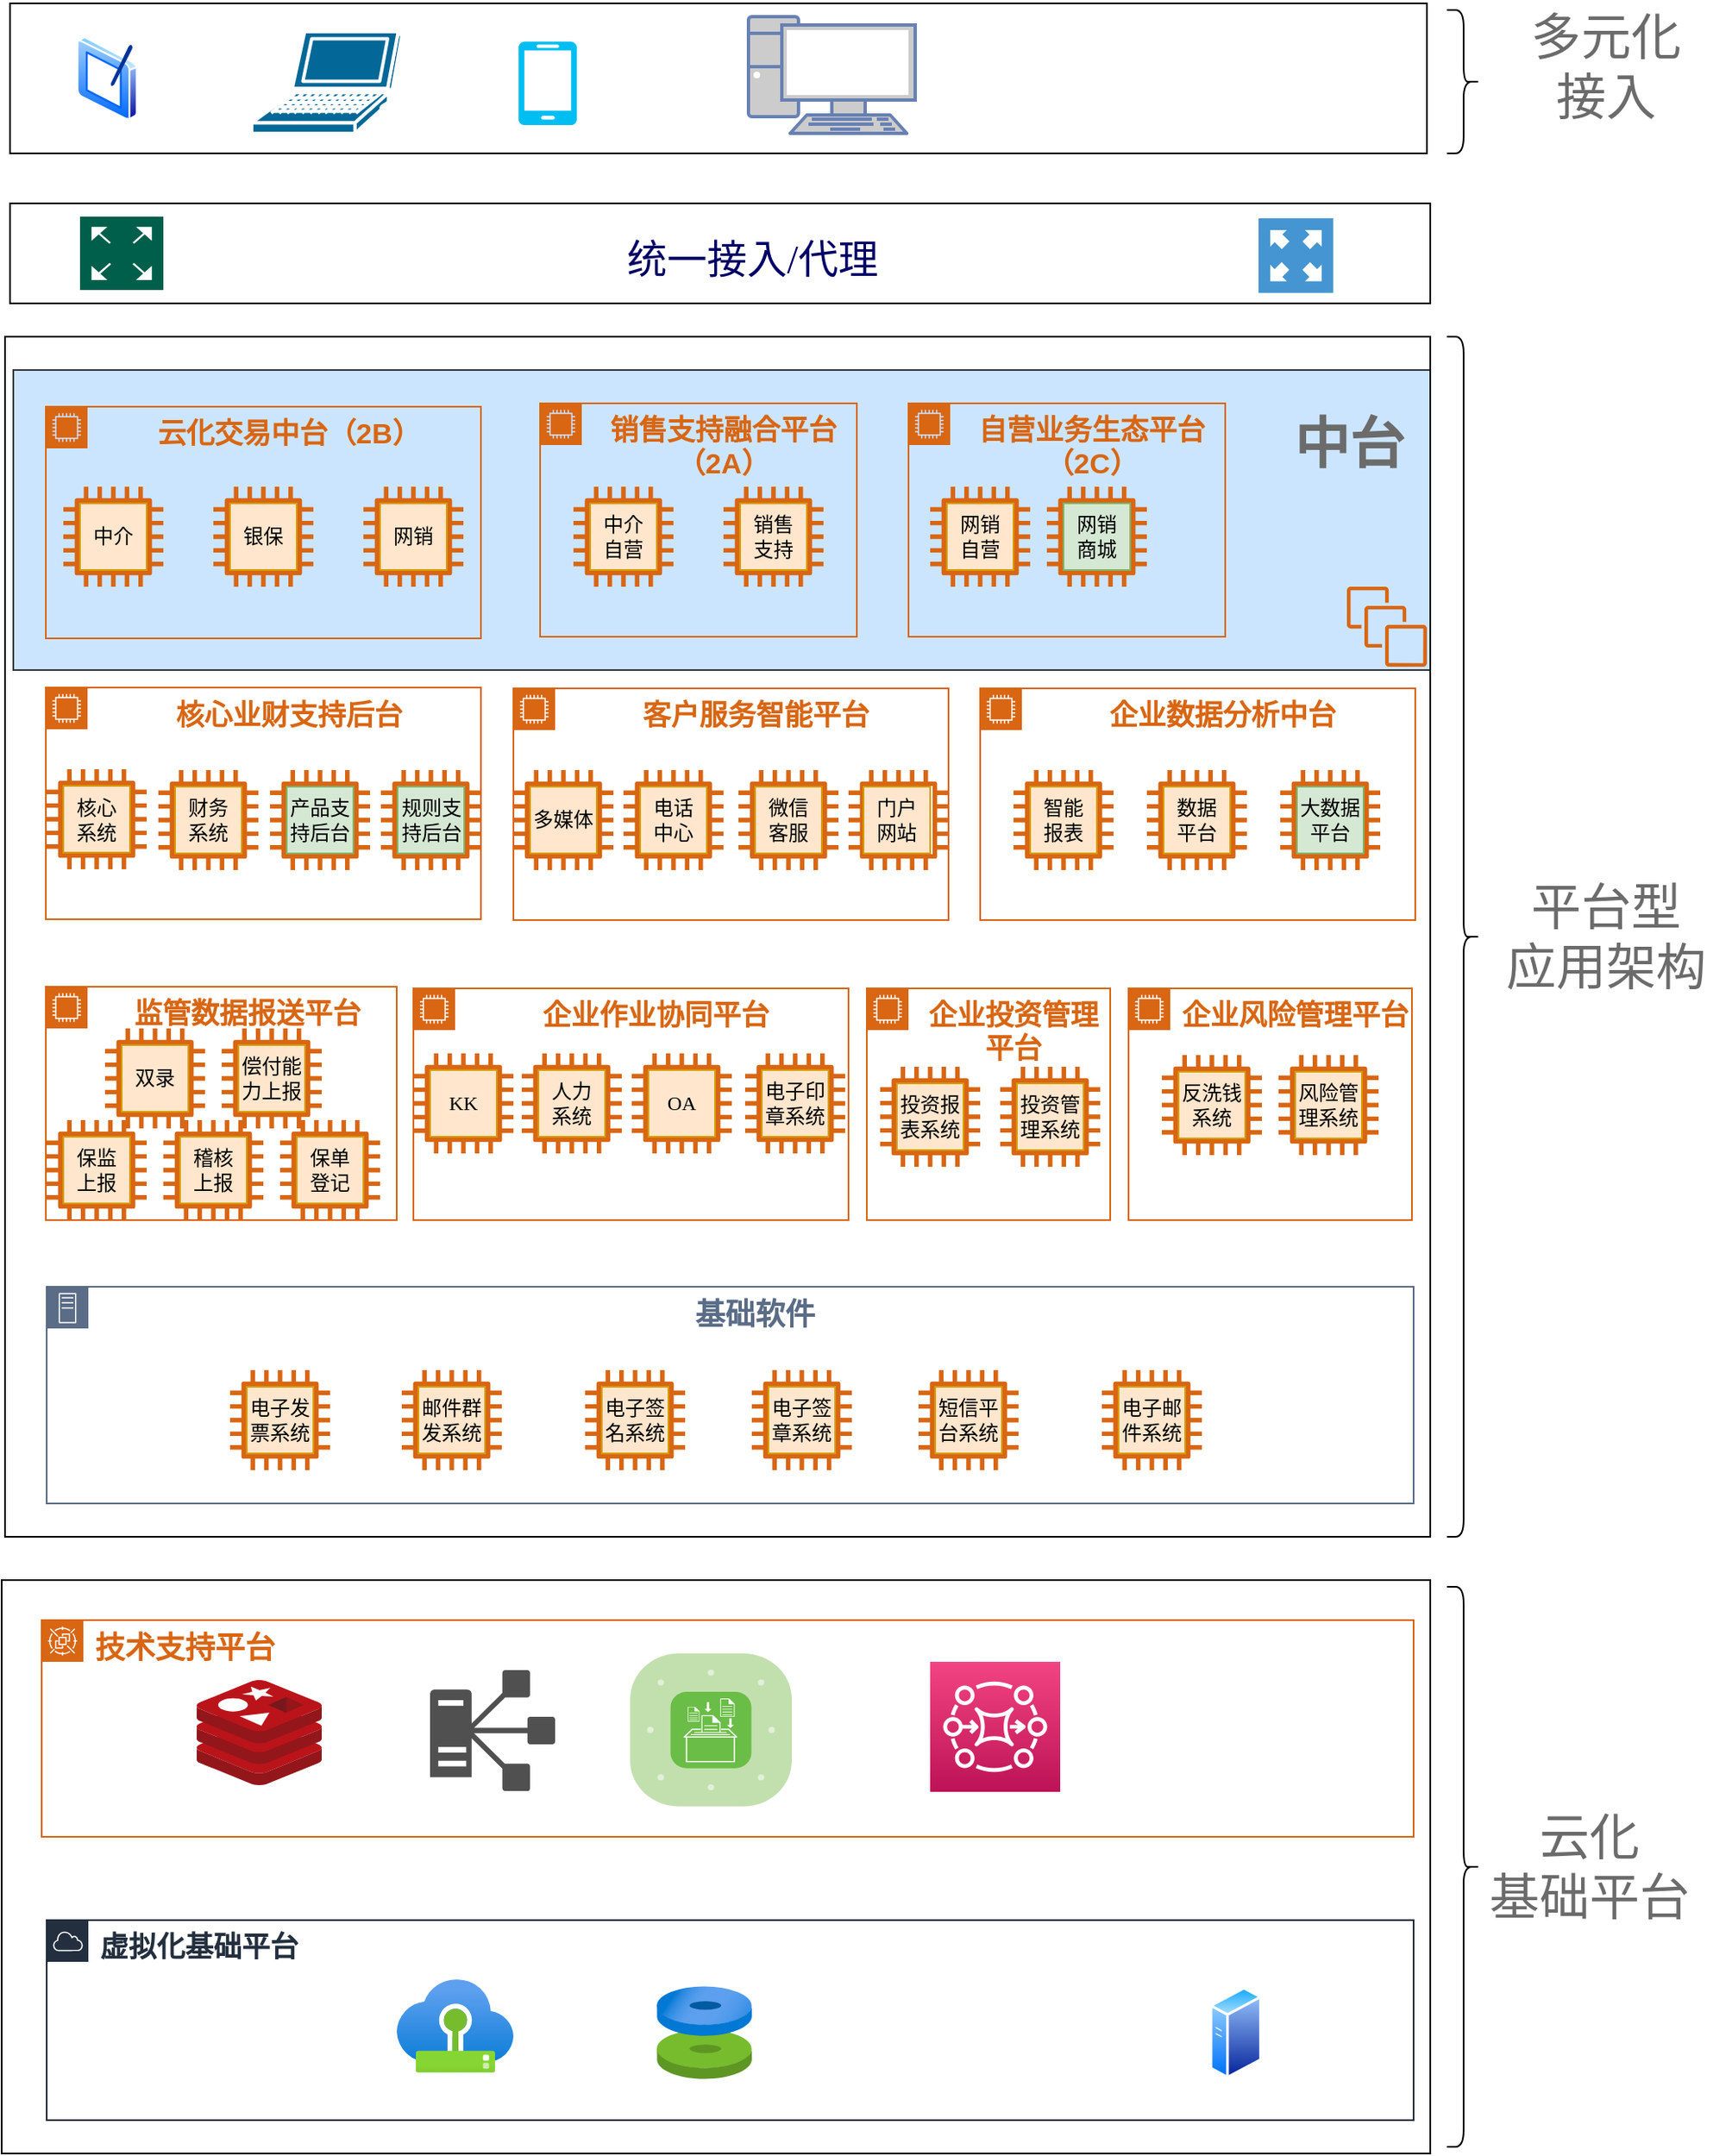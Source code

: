 <mxfile version="14.1.4" type="github"><diagram id="nXuq1F8NVpoDmOj9Lqvw" name="Page-1"><mxGraphModel dx="768" dy="1605" grid="1" gridSize="10" guides="1" tooltips="1" connect="1" arrows="1" fold="1" page="1" pageScale="1" pageWidth="827" pageHeight="1169" math="0" shadow="0"><root><mxCell id="0"/><mxCell id="1" parent="0"/><mxCell id="H0G2ZuHZEuar2t9M_rs9-204" value="&lt;font style=&quot;font-size: 18px&quot;&gt;&lt;b&gt;基础软件&lt;/b&gt;&lt;/font&gt;" style="points=[[0,0],[0.25,0],[0.5,0],[0.75,0],[1,0],[1,0.25],[1,0.5],[1,0.75],[1,1],[0.75,1],[0.5,1],[0.25,1],[0,1],[0,0.75],[0,0.5],[0,0.25]];outlineConnect=0;gradientColor=none;html=1;whiteSpace=wrap;fontSize=12;fontStyle=0;shape=mxgraph.aws4.group;grIcon=mxgraph.aws4.group_on_premise;strokeColor=#5A6C86;fillColor=none;verticalAlign=top;align=center;spacingLeft=30;fontColor=#5A6C86;dashed=0;labelBackgroundColor=none;" parent="1" vertex="1"><mxGeometry x="40" y="650" width="820" height="130" as="geometry"/></mxCell><mxCell id="H0G2ZuHZEuar2t9M_rs9-53" value="&lt;b&gt;&lt;font style=&quot;font-size: 17px&quot;&gt;核心业财支持后台&lt;/font&gt;&lt;/b&gt;" style="points=[[0,0],[0.25,0],[0.5,0],[0.75,0],[1,0],[1,0.25],[1,0.5],[1,0.75],[1,1],[0.75,1],[0.5,1],[0.25,1],[0,1],[0,0.75],[0,0.5],[0,0.25]];outlineConnect=0;gradientColor=none;html=1;whiteSpace=wrap;fontSize=12;fontStyle=0;shape=mxgraph.aws4.group;grIcon=mxgraph.aws4.group_ec2_instance_contents;strokeColor=#D86613;fillColor=none;verticalAlign=top;align=center;spacingLeft=30;fontColor=#D86613;dashed=0;" parent="1" vertex="1"><mxGeometry x="39.5" y="290.5" width="261" height="139" as="geometry"/></mxCell><mxCell id="H0G2ZuHZEuar2t9M_rs9-218" value="&lt;font style=&quot;font-size: 18px&quot;&gt;&lt;b&gt;技术支持平台&lt;/b&gt;&lt;/font&gt;" style="points=[[0,0],[0.25,0],[0.5,0],[0.75,0],[1,0],[1,0.25],[1,0.5],[1,0.75],[1,1],[0.75,1],[0.5,1],[0.25,1],[0,1],[0,0.75],[0,0.5],[0,0.25]];outlineConnect=0;gradientColor=none;html=1;whiteSpace=wrap;fontSize=12;fontStyle=0;shape=mxgraph.aws4.group;grIcon=mxgraph.aws4.group_spot_fleet;strokeColor=#D86613;fillColor=none;verticalAlign=top;align=left;spacingLeft=30;fontColor=#D86613;dashed=0;labelBackgroundColor=none;" parent="1" vertex="1"><mxGeometry x="37" y="850" width="823" height="130" as="geometry"/></mxCell><mxCell id="H0G2ZuHZEuar2t9M_rs9-142" value="" style="verticalLabelPosition=bottom;verticalAlign=top;html=1;shape=mxgraph.basic.rect;fillColor2=none;strokeWidth=1;size=20;indent=5;labelBackgroundColor=none;fontFamily=Comic Sans MS;fillColor=#cce5ff;strokeColor=#36393d;" parent="1" vertex="1"><mxGeometry x="20" y="100" width="850" height="180" as="geometry"/></mxCell><mxCell id="H0G2ZuHZEuar2t9M_rs9-2" value="&lt;b&gt;&lt;font style=&quot;font-size: 17px&quot;&gt;云化交易中台（2B）&lt;/font&gt;&lt;/b&gt;" style="points=[[0,0],[0.25,0],[0.5,0],[0.75,0],[1,0],[1,0.25],[1,0.5],[1,0.75],[1,1],[0.75,1],[0.5,1],[0.25,1],[0,1],[0,0.75],[0,0.5],[0,0.25]];outlineConnect=0;gradientColor=none;html=1;whiteSpace=wrap;fontSize=12;fontStyle=0;shape=mxgraph.aws4.group;grIcon=mxgraph.aws4.group_ec2_instance_contents;strokeColor=#D86613;fillColor=none;verticalAlign=top;align=center;spacingLeft=30;fontColor=#D86613;dashed=0;" parent="1" vertex="1"><mxGeometry x="39.5" y="122" width="261" height="139" as="geometry"/></mxCell><mxCell id="H0G2ZuHZEuar2t9M_rs9-27" value="" style="group" parent="1" vertex="1" connectable="0"><mxGeometry x="50" y="170" width="60" height="60" as="geometry"/></mxCell><mxCell id="H0G2ZuHZEuar2t9M_rs9-23" value="" style="outlineConnect=0;fontColor=#232F3E;gradientColor=none;fillColor=#D86613;strokeColor=none;dashed=0;verticalLabelPosition=bottom;verticalAlign=top;align=center;html=1;fontSize=12;fontStyle=0;aspect=fixed;pointerEvents=1;shape=mxgraph.aws4.instance2;labelBackgroundColor=none;" parent="H0G2ZuHZEuar2t9M_rs9-27" vertex="1"><mxGeometry width="60" height="60" as="geometry"/></mxCell><mxCell id="H0G2ZuHZEuar2t9M_rs9-24" value="中介" style="whiteSpace=wrap;html=1;labelBackgroundColor=none;fontFamily=Comic Sans MS;fillColor=#ffe6cc;strokeColor=#d79b00;" parent="H0G2ZuHZEuar2t9M_rs9-27" vertex="1"><mxGeometry x="10" y="10" width="40" height="40" as="geometry"/></mxCell><mxCell id="H0G2ZuHZEuar2t9M_rs9-30" value="" style="group" parent="1" vertex="1" connectable="0"><mxGeometry x="140" y="170" width="60" height="60" as="geometry"/></mxCell><mxCell id="H0G2ZuHZEuar2t9M_rs9-31" value="" style="outlineConnect=0;fontColor=#232F3E;gradientColor=none;fillColor=#D86613;strokeColor=none;dashed=0;verticalLabelPosition=bottom;verticalAlign=top;align=center;html=1;fontSize=12;fontStyle=0;aspect=fixed;pointerEvents=1;shape=mxgraph.aws4.instance2;labelBackgroundColor=none;" parent="H0G2ZuHZEuar2t9M_rs9-30" vertex="1"><mxGeometry width="60" height="60" as="geometry"/></mxCell><mxCell id="H0G2ZuHZEuar2t9M_rs9-32" value="银保" style="whiteSpace=wrap;html=1;labelBackgroundColor=none;fontFamily=Comic Sans MS;fillColor=#ffe6cc;strokeColor=#d79b00;" parent="H0G2ZuHZEuar2t9M_rs9-30" vertex="1"><mxGeometry x="10" y="10" width="40" height="40" as="geometry"/></mxCell><mxCell id="H0G2ZuHZEuar2t9M_rs9-33" value="" style="group" parent="1" vertex="1" connectable="0"><mxGeometry x="230" y="170" width="60" height="60" as="geometry"/></mxCell><mxCell id="H0G2ZuHZEuar2t9M_rs9-34" value="" style="outlineConnect=0;fontColor=#232F3E;gradientColor=none;fillColor=#D86613;strokeColor=none;dashed=0;verticalLabelPosition=bottom;verticalAlign=top;align=center;html=1;fontSize=12;fontStyle=0;aspect=fixed;pointerEvents=1;shape=mxgraph.aws4.instance2;labelBackgroundColor=none;" parent="H0G2ZuHZEuar2t9M_rs9-33" vertex="1"><mxGeometry width="60" height="60" as="geometry"/></mxCell><mxCell id="H0G2ZuHZEuar2t9M_rs9-35" value="网销" style="whiteSpace=wrap;html=1;labelBackgroundColor=none;fontFamily=Comic Sans MS;fillColor=#ffe6cc;strokeColor=#d79b00;" parent="H0G2ZuHZEuar2t9M_rs9-33" vertex="1"><mxGeometry x="10" y="10" width="40" height="40" as="geometry"/></mxCell><mxCell id="H0G2ZuHZEuar2t9M_rs9-36" value="&lt;b&gt;&lt;font style=&quot;font-size: 17px&quot;&gt;销售支持融合平台（2A）&lt;/font&gt;&lt;/b&gt;" style="points=[[0,0],[0.25,0],[0.5,0],[0.75,0],[1,0],[1,0.25],[1,0.5],[1,0.75],[1,1],[0.75,1],[0.5,1],[0.25,1],[0,1],[0,0.75],[0,0.5],[0,0.25]];outlineConnect=0;gradientColor=none;html=1;whiteSpace=wrap;fontSize=12;fontStyle=0;shape=mxgraph.aws4.group;grIcon=mxgraph.aws4.group_ec2_instance_contents;strokeColor=#D86613;fillColor=none;verticalAlign=top;align=center;spacingLeft=30;fontColor=#D86613;dashed=0;" parent="1" vertex="1"><mxGeometry x="336" y="120" width="190" height="140" as="geometry"/></mxCell><mxCell id="H0G2ZuHZEuar2t9M_rs9-37" value="" style="group" parent="1" vertex="1" connectable="0"><mxGeometry x="356" y="170" width="60" height="60" as="geometry"/></mxCell><mxCell id="H0G2ZuHZEuar2t9M_rs9-38" value="" style="outlineConnect=0;fontColor=#232F3E;gradientColor=none;fillColor=#D86613;strokeColor=none;dashed=0;verticalLabelPosition=bottom;verticalAlign=top;align=center;html=1;fontSize=12;fontStyle=0;aspect=fixed;pointerEvents=1;shape=mxgraph.aws4.instance2;labelBackgroundColor=none;" parent="H0G2ZuHZEuar2t9M_rs9-37" vertex="1"><mxGeometry width="60" height="60" as="geometry"/></mxCell><mxCell id="H0G2ZuHZEuar2t9M_rs9-39" value="中介&lt;br&gt;自营" style="whiteSpace=wrap;html=1;labelBackgroundColor=none;fontFamily=Comic Sans MS;fillColor=#ffe6cc;strokeColor=#d79b00;" parent="H0G2ZuHZEuar2t9M_rs9-37" vertex="1"><mxGeometry x="10" y="10" width="40" height="40" as="geometry"/></mxCell><mxCell id="H0G2ZuHZEuar2t9M_rs9-40" value="" style="group" parent="1" vertex="1" connectable="0"><mxGeometry x="446" y="170" width="60" height="60" as="geometry"/></mxCell><mxCell id="H0G2ZuHZEuar2t9M_rs9-41" value="" style="outlineConnect=0;fontColor=#232F3E;gradientColor=none;fillColor=#D86613;strokeColor=none;dashed=0;verticalLabelPosition=bottom;verticalAlign=top;align=center;html=1;fontSize=12;fontStyle=0;aspect=fixed;pointerEvents=1;shape=mxgraph.aws4.instance2;labelBackgroundColor=none;" parent="H0G2ZuHZEuar2t9M_rs9-40" vertex="1"><mxGeometry width="60" height="60" as="geometry"/></mxCell><mxCell id="H0G2ZuHZEuar2t9M_rs9-42" value="销售&lt;br&gt;支持" style="whiteSpace=wrap;html=1;labelBackgroundColor=none;fontFamily=Comic Sans MS;fillColor=#ffe6cc;strokeColor=#d79b00;" parent="H0G2ZuHZEuar2t9M_rs9-40" vertex="1"><mxGeometry x="10" y="10" width="40" height="40" as="geometry"/></mxCell><mxCell id="H0G2ZuHZEuar2t9M_rs9-46" value="&lt;b&gt;&lt;font style=&quot;font-size: 17px&quot;&gt;自营业务生态平台（2C）&lt;/font&gt;&lt;/b&gt;" style="points=[[0,0],[0.25,0],[0.5,0],[0.75,0],[1,0],[1,0.25],[1,0.5],[1,0.75],[1,1],[0.75,1],[0.5,1],[0.25,1],[0,1],[0,0.75],[0,0.5],[0,0.25]];outlineConnect=0;gradientColor=none;html=1;whiteSpace=wrap;fontSize=12;fontStyle=0;shape=mxgraph.aws4.group;grIcon=mxgraph.aws4.group_ec2_instance_contents;strokeColor=#D86613;fillColor=none;verticalAlign=top;align=center;spacingLeft=30;fontColor=#D86613;dashed=0;" parent="1" vertex="1"><mxGeometry x="557" y="120" width="190" height="140" as="geometry"/></mxCell><mxCell id="H0G2ZuHZEuar2t9M_rs9-47" value="" style="group" parent="1" vertex="1" connectable="0"><mxGeometry x="570" y="170" width="60" height="60" as="geometry"/></mxCell><mxCell id="H0G2ZuHZEuar2t9M_rs9-48" value="" style="outlineConnect=0;fontColor=#232F3E;gradientColor=none;fillColor=#D86613;strokeColor=none;dashed=0;verticalLabelPosition=bottom;verticalAlign=top;align=center;html=1;fontSize=12;fontStyle=0;aspect=fixed;pointerEvents=1;shape=mxgraph.aws4.instance2;labelBackgroundColor=none;" parent="H0G2ZuHZEuar2t9M_rs9-47" vertex="1"><mxGeometry width="60" height="60" as="geometry"/></mxCell><mxCell id="H0G2ZuHZEuar2t9M_rs9-49" value="网销&lt;br&gt;自营" style="whiteSpace=wrap;html=1;labelBackgroundColor=none;fontFamily=Comic Sans MS;fillColor=#ffe6cc;strokeColor=#d79b00;" parent="H0G2ZuHZEuar2t9M_rs9-47" vertex="1"><mxGeometry x="10" y="10" width="40" height="40" as="geometry"/></mxCell><mxCell id="H0G2ZuHZEuar2t9M_rs9-54" value="&lt;b&gt;&lt;font style=&quot;font-size: 17px&quot;&gt;客户服务智能平台&lt;/font&gt;&lt;/b&gt;" style="points=[[0,0],[0.25,0],[0.5,0],[0.75,0],[1,0],[1,0.25],[1,0.5],[1,0.75],[1,1],[0.75,1],[0.5,1],[0.25,1],[0,1],[0,0.75],[0,0.5],[0,0.25]];outlineConnect=0;gradientColor=none;html=1;whiteSpace=wrap;fontSize=12;fontStyle=0;shape=mxgraph.aws4.group;grIcon=mxgraph.aws4.group_ec2_instance_contents;strokeColor=#D86613;fillColor=none;verticalAlign=top;align=center;spacingLeft=30;fontColor=#D86613;dashed=0;" parent="1" vertex="1"><mxGeometry x="320" y="291" width="261" height="139" as="geometry"/></mxCell><mxCell id="H0G2ZuHZEuar2t9M_rs9-55" value="&lt;b&gt;&lt;font style=&quot;font-size: 17px&quot;&gt;企业数据分析中台&lt;/font&gt;&lt;/b&gt;" style="points=[[0,0],[0.25,0],[0.5,0],[0.75,0],[1,0],[1,0.25],[1,0.5],[1,0.75],[1,1],[0.75,1],[0.5,1],[0.25,1],[0,1],[0,0.75],[0,0.5],[0,0.25]];outlineConnect=0;gradientColor=none;html=1;whiteSpace=wrap;fontSize=12;fontStyle=0;shape=mxgraph.aws4.group;grIcon=mxgraph.aws4.group_ec2_instance_contents;strokeColor=#D86613;fillColor=none;verticalAlign=top;align=center;spacingLeft=30;fontColor=#D86613;dashed=0;" parent="1" vertex="1"><mxGeometry x="600" y="291" width="261" height="139" as="geometry"/></mxCell><mxCell id="H0G2ZuHZEuar2t9M_rs9-56" value="&lt;b&gt;&lt;font style=&quot;font-size: 17px&quot;&gt;监管数据报送平台&lt;/font&gt;&lt;/b&gt;" style="points=[[0,0],[0.25,0],[0.5,0],[0.75,0],[1,0],[1,0.25],[1,0.5],[1,0.75],[1,1],[0.75,1],[0.5,1],[0.25,1],[0,1],[0,0.75],[0,0.5],[0,0.25]];outlineConnect=0;gradientColor=none;html=1;whiteSpace=wrap;fontSize=12;fontStyle=0;shape=mxgraph.aws4.group;grIcon=mxgraph.aws4.group_ec2_instance_contents;strokeColor=#D86613;fillColor=none;verticalAlign=top;align=center;spacingLeft=30;fontColor=#D86613;dashed=0;" parent="1" vertex="1"><mxGeometry x="39.5" y="470" width="210.5" height="140" as="geometry"/></mxCell><mxCell id="H0G2ZuHZEuar2t9M_rs9-57" value="&lt;b&gt;&lt;font style=&quot;font-size: 17px&quot;&gt;企业作业协同平台&lt;/font&gt;&lt;/b&gt;" style="points=[[0,0],[0.25,0],[0.5,0],[0.75,0],[1,0],[1,0.25],[1,0.5],[1,0.75],[1,1],[0.75,1],[0.5,1],[0.25,1],[0,1],[0,0.75],[0,0.5],[0,0.25]];outlineConnect=0;gradientColor=none;html=1;whiteSpace=wrap;fontSize=12;fontStyle=0;shape=mxgraph.aws4.group;grIcon=mxgraph.aws4.group_ec2_instance_contents;strokeColor=#D86613;fillColor=none;verticalAlign=top;align=center;spacingLeft=30;fontColor=#D86613;dashed=0;" parent="1" vertex="1"><mxGeometry x="260" y="471" width="261" height="139" as="geometry"/></mxCell><mxCell id="H0G2ZuHZEuar2t9M_rs9-58" value="&lt;b&gt;&lt;font style=&quot;font-size: 17px&quot;&gt;企业投资管理平台&lt;/font&gt;&lt;/b&gt;" style="points=[[0,0],[0.25,0],[0.5,0],[0.75,0],[1,0],[1,0.25],[1,0.5],[1,0.75],[1,1],[0.75,1],[0.5,1],[0.25,1],[0,1],[0,0.75],[0,0.5],[0,0.25]];outlineConnect=0;gradientColor=none;html=1;whiteSpace=wrap;fontSize=12;fontStyle=0;shape=mxgraph.aws4.group;grIcon=mxgraph.aws4.group_ec2_instance_contents;strokeColor=#D86613;fillColor=none;verticalAlign=top;align=center;spacingLeft=30;fontColor=#D86613;dashed=0;" parent="1" vertex="1"><mxGeometry x="532" y="471" width="146" height="139" as="geometry"/></mxCell><mxCell id="H0G2ZuHZEuar2t9M_rs9-59" value="&lt;b&gt;&lt;font style=&quot;font-size: 17px&quot;&gt;企业风险管理平台&lt;/font&gt;&lt;/b&gt;" style="points=[[0,0],[0.25,0],[0.5,0],[0.75,0],[1,0],[1,0.25],[1,0.5],[1,0.75],[1,1],[0.75,1],[0.5,1],[0.25,1],[0,1],[0,0.75],[0,0.5],[0,0.25]];outlineConnect=0;gradientColor=none;html=1;whiteSpace=wrap;fontSize=12;fontStyle=0;shape=mxgraph.aws4.group;grIcon=mxgraph.aws4.group_ec2_instance_contents;strokeColor=#D86613;fillColor=none;verticalAlign=top;align=center;spacingLeft=30;fontColor=#D86613;dashed=0;" parent="1" vertex="1"><mxGeometry x="689" y="471" width="170" height="139" as="geometry"/></mxCell><mxCell id="H0G2ZuHZEuar2t9M_rs9-61" value="" style="group" parent="1" vertex="1" connectable="0"><mxGeometry x="40" y="339.5" width="60" height="60" as="geometry"/></mxCell><mxCell id="H0G2ZuHZEuar2t9M_rs9-62" value="" style="outlineConnect=0;fontColor=#232F3E;gradientColor=none;fillColor=#D86613;strokeColor=none;dashed=0;verticalLabelPosition=bottom;verticalAlign=top;align=center;html=1;fontSize=12;fontStyle=0;aspect=fixed;pointerEvents=1;shape=mxgraph.aws4.instance2;labelBackgroundColor=none;" parent="H0G2ZuHZEuar2t9M_rs9-61" vertex="1"><mxGeometry width="60" height="60" as="geometry"/></mxCell><mxCell id="H0G2ZuHZEuar2t9M_rs9-63" value="核心&lt;br&gt;系统" style="whiteSpace=wrap;html=1;labelBackgroundColor=none;fontFamily=Comic Sans MS;fillColor=#ffe6cc;strokeColor=#d79b00;" parent="H0G2ZuHZEuar2t9M_rs9-61" vertex="1"><mxGeometry x="10" y="10" width="40" height="40" as="geometry"/></mxCell><mxCell id="H0G2ZuHZEuar2t9M_rs9-64" value="" style="group" parent="1" vertex="1" connectable="0"><mxGeometry x="107" y="340" width="60" height="60" as="geometry"/></mxCell><mxCell id="H0G2ZuHZEuar2t9M_rs9-65" value="" style="outlineConnect=0;fontColor=#232F3E;gradientColor=none;fillColor=#D86613;strokeColor=none;dashed=0;verticalLabelPosition=bottom;verticalAlign=top;align=center;html=1;fontSize=12;fontStyle=0;aspect=fixed;pointerEvents=1;shape=mxgraph.aws4.instance2;labelBackgroundColor=none;" parent="H0G2ZuHZEuar2t9M_rs9-64" vertex="1"><mxGeometry width="60" height="60" as="geometry"/></mxCell><mxCell id="H0G2ZuHZEuar2t9M_rs9-66" value="财务&lt;br&gt;系统" style="whiteSpace=wrap;html=1;labelBackgroundColor=none;fontFamily=Comic Sans MS;fillColor=#ffe6cc;strokeColor=#d79b00;" parent="H0G2ZuHZEuar2t9M_rs9-64" vertex="1"><mxGeometry x="10" y="10" width="40" height="40" as="geometry"/></mxCell><mxCell id="H0G2ZuHZEuar2t9M_rs9-67" value="" style="group" parent="1" vertex="1" connectable="0"><mxGeometry x="320" y="340" width="60" height="60" as="geometry"/></mxCell><mxCell id="H0G2ZuHZEuar2t9M_rs9-68" value="" style="outlineConnect=0;fontColor=#232F3E;gradientColor=none;fillColor=#D86613;strokeColor=none;dashed=0;verticalLabelPosition=bottom;verticalAlign=top;align=center;html=1;fontSize=12;fontStyle=0;aspect=fixed;pointerEvents=1;shape=mxgraph.aws4.instance2;labelBackgroundColor=none;" parent="H0G2ZuHZEuar2t9M_rs9-67" vertex="1"><mxGeometry width="60" height="60" as="geometry"/></mxCell><mxCell id="H0G2ZuHZEuar2t9M_rs9-69" value="多媒体" style="whiteSpace=wrap;html=1;labelBackgroundColor=none;fontFamily=Comic Sans MS;fillColor=#ffe6cc;strokeColor=#d79b00;" parent="H0G2ZuHZEuar2t9M_rs9-67" vertex="1"><mxGeometry x="10" y="10" width="40" height="40" as="geometry"/></mxCell><mxCell id="H0G2ZuHZEuar2t9M_rs9-70" value="" style="group" parent="1" vertex="1" connectable="0"><mxGeometry x="386" y="340" width="60" height="60" as="geometry"/></mxCell><mxCell id="H0G2ZuHZEuar2t9M_rs9-71" value="" style="outlineConnect=0;fontColor=#232F3E;gradientColor=none;fillColor=#D86613;strokeColor=none;dashed=0;verticalLabelPosition=bottom;verticalAlign=top;align=center;html=1;fontSize=12;fontStyle=0;aspect=fixed;pointerEvents=1;shape=mxgraph.aws4.instance2;labelBackgroundColor=none;" parent="H0G2ZuHZEuar2t9M_rs9-70" vertex="1"><mxGeometry width="60" height="60" as="geometry"/></mxCell><mxCell id="H0G2ZuHZEuar2t9M_rs9-72" value="电话&lt;br&gt;中心" style="whiteSpace=wrap;html=1;labelBackgroundColor=none;fontFamily=Comic Sans MS;fillColor=#ffe6cc;strokeColor=#d79b00;" parent="H0G2ZuHZEuar2t9M_rs9-70" vertex="1"><mxGeometry x="10" y="10" width="40" height="40" as="geometry"/></mxCell><mxCell id="H0G2ZuHZEuar2t9M_rs9-73" value="" style="group" parent="1" vertex="1" connectable="0"><mxGeometry x="455" y="340" width="60" height="60" as="geometry"/></mxCell><mxCell id="H0G2ZuHZEuar2t9M_rs9-74" value="" style="outlineConnect=0;fontColor=#232F3E;gradientColor=none;fillColor=#D86613;strokeColor=none;dashed=0;verticalLabelPosition=bottom;verticalAlign=top;align=center;html=1;fontSize=12;fontStyle=0;aspect=fixed;pointerEvents=1;shape=mxgraph.aws4.instance2;labelBackgroundColor=none;" parent="H0G2ZuHZEuar2t9M_rs9-73" vertex="1"><mxGeometry width="60" height="60" as="geometry"/></mxCell><mxCell id="H0G2ZuHZEuar2t9M_rs9-75" value="微信&lt;br&gt;客服&lt;br&gt;" style="whiteSpace=wrap;html=1;labelBackgroundColor=none;fontFamily=Comic Sans MS;fillColor=#ffe6cc;strokeColor=#d79b00;" parent="H0G2ZuHZEuar2t9M_rs9-73" vertex="1"><mxGeometry x="10" y="10" width="40" height="40" as="geometry"/></mxCell><mxCell id="H0G2ZuHZEuar2t9M_rs9-76" value="" style="group" parent="1" vertex="1" connectable="0"><mxGeometry x="521" y="340" width="60" height="60" as="geometry"/></mxCell><mxCell id="H0G2ZuHZEuar2t9M_rs9-77" value="" style="outlineConnect=0;fontColor=#232F3E;gradientColor=none;fillColor=#D86613;strokeColor=none;dashed=0;verticalLabelPosition=bottom;verticalAlign=top;align=center;html=1;fontSize=12;fontStyle=0;aspect=fixed;pointerEvents=1;shape=mxgraph.aws4.instance2;labelBackgroundColor=none;" parent="H0G2ZuHZEuar2t9M_rs9-76" vertex="1"><mxGeometry width="60" height="60" as="geometry"/></mxCell><mxCell id="H0G2ZuHZEuar2t9M_rs9-78" value="门户&lt;br&gt;网站" style="whiteSpace=wrap;html=1;labelBackgroundColor=none;fontFamily=Comic Sans MS;fillColor=#ffe6cc;strokeColor=#d79b00;" parent="H0G2ZuHZEuar2t9M_rs9-76" vertex="1"><mxGeometry x="9" y="10" width="40" height="40" as="geometry"/></mxCell><mxCell id="H0G2ZuHZEuar2t9M_rs9-80" value="" style="group" parent="1" vertex="1" connectable="0"><mxGeometry x="620" y="340" width="60" height="60" as="geometry"/></mxCell><mxCell id="H0G2ZuHZEuar2t9M_rs9-81" value="" style="outlineConnect=0;fontColor=#232F3E;gradientColor=none;fillColor=#D86613;strokeColor=none;dashed=0;verticalLabelPosition=bottom;verticalAlign=top;align=center;html=1;fontSize=12;fontStyle=0;aspect=fixed;pointerEvents=1;shape=mxgraph.aws4.instance2;labelBackgroundColor=none;" parent="H0G2ZuHZEuar2t9M_rs9-80" vertex="1"><mxGeometry width="60" height="60" as="geometry"/></mxCell><mxCell id="H0G2ZuHZEuar2t9M_rs9-82" value="智能&lt;br&gt;报表" style="whiteSpace=wrap;html=1;labelBackgroundColor=none;fontFamily=Comic Sans MS;fillColor=#ffe6cc;strokeColor=#d79b00;" parent="H0G2ZuHZEuar2t9M_rs9-80" vertex="1"><mxGeometry x="10" y="10" width="40" height="40" as="geometry"/></mxCell><mxCell id="H0G2ZuHZEuar2t9M_rs9-83" value="" style="group" parent="1" vertex="1" connectable="0"><mxGeometry x="700" y="340" width="60" height="60" as="geometry"/></mxCell><mxCell id="H0G2ZuHZEuar2t9M_rs9-84" value="" style="outlineConnect=0;fontColor=#232F3E;gradientColor=none;fillColor=#D86613;strokeColor=none;dashed=0;verticalLabelPosition=bottom;verticalAlign=top;align=center;html=1;fontSize=12;fontStyle=0;aspect=fixed;pointerEvents=1;shape=mxgraph.aws4.instance2;labelBackgroundColor=none;" parent="H0G2ZuHZEuar2t9M_rs9-83" vertex="1"><mxGeometry width="60" height="60" as="geometry"/></mxCell><mxCell id="H0G2ZuHZEuar2t9M_rs9-85" value="数据&lt;br&gt;平台" style="whiteSpace=wrap;html=1;labelBackgroundColor=none;fontFamily=Comic Sans MS;fillColor=#ffe6cc;strokeColor=#d79b00;" parent="H0G2ZuHZEuar2t9M_rs9-83" vertex="1"><mxGeometry x="10" y="10" width="40" height="40" as="geometry"/></mxCell><mxCell id="H0G2ZuHZEuar2t9M_rs9-86" value="" style="group" parent="1" vertex="1" connectable="0"><mxGeometry x="40" y="550" width="60" height="60" as="geometry"/></mxCell><mxCell id="H0G2ZuHZEuar2t9M_rs9-87" value="" style="outlineConnect=0;fontColor=#232F3E;gradientColor=none;fillColor=#D86613;strokeColor=none;dashed=0;verticalLabelPosition=bottom;verticalAlign=top;align=center;html=1;fontSize=12;fontStyle=0;aspect=fixed;pointerEvents=1;shape=mxgraph.aws4.instance2;labelBackgroundColor=none;" parent="H0G2ZuHZEuar2t9M_rs9-86" vertex="1"><mxGeometry width="60" height="60" as="geometry"/></mxCell><mxCell id="H0G2ZuHZEuar2t9M_rs9-88" value="保监&lt;br&gt;上报" style="whiteSpace=wrap;html=1;labelBackgroundColor=none;fontFamily=Comic Sans MS;fillColor=#ffe6cc;strokeColor=#d79b00;" parent="H0G2ZuHZEuar2t9M_rs9-86" vertex="1"><mxGeometry x="10" y="10" width="40" height="40" as="geometry"/></mxCell><mxCell id="H0G2ZuHZEuar2t9M_rs9-89" value="" style="group" parent="1" vertex="1" connectable="0"><mxGeometry x="110" y="550" width="60" height="60" as="geometry"/></mxCell><mxCell id="H0G2ZuHZEuar2t9M_rs9-90" value="" style="outlineConnect=0;fontColor=#232F3E;gradientColor=none;fillColor=#D86613;strokeColor=none;dashed=0;verticalLabelPosition=bottom;verticalAlign=top;align=center;html=1;fontSize=12;fontStyle=0;aspect=fixed;pointerEvents=1;shape=mxgraph.aws4.instance2;labelBackgroundColor=none;" parent="H0G2ZuHZEuar2t9M_rs9-89" vertex="1"><mxGeometry width="60" height="60" as="geometry"/></mxCell><mxCell id="H0G2ZuHZEuar2t9M_rs9-91" value="稽核&lt;br&gt;上报" style="whiteSpace=wrap;html=1;labelBackgroundColor=none;fontFamily=Comic Sans MS;fillColor=#ffe6cc;strokeColor=#d79b00;" parent="H0G2ZuHZEuar2t9M_rs9-89" vertex="1"><mxGeometry x="10" y="10" width="40" height="40" as="geometry"/></mxCell><mxCell id="H0G2ZuHZEuar2t9M_rs9-92" value="" style="group" parent="1" vertex="1" connectable="0"><mxGeometry x="180" y="550" width="60" height="60" as="geometry"/></mxCell><mxCell id="H0G2ZuHZEuar2t9M_rs9-93" value="" style="outlineConnect=0;fontColor=#232F3E;gradientColor=none;fillColor=#D86613;strokeColor=none;dashed=0;verticalLabelPosition=bottom;verticalAlign=top;align=center;html=1;fontSize=12;fontStyle=0;aspect=fixed;pointerEvents=1;shape=mxgraph.aws4.instance2;labelBackgroundColor=none;" parent="H0G2ZuHZEuar2t9M_rs9-92" vertex="1"><mxGeometry width="60" height="60" as="geometry"/></mxCell><mxCell id="H0G2ZuHZEuar2t9M_rs9-94" value="保单&lt;br&gt;登记" style="whiteSpace=wrap;html=1;labelBackgroundColor=none;fontFamily=Comic Sans MS;fillColor=#ffe6cc;strokeColor=#d79b00;" parent="H0G2ZuHZEuar2t9M_rs9-92" vertex="1"><mxGeometry x="10" y="10" width="40" height="40" as="geometry"/></mxCell><mxCell id="H0G2ZuHZEuar2t9M_rs9-95" value="" style="group" parent="1" vertex="1" connectable="0"><mxGeometry x="75" y="495" width="60" height="60" as="geometry"/></mxCell><mxCell id="H0G2ZuHZEuar2t9M_rs9-96" value="" style="outlineConnect=0;fontColor=#232F3E;gradientColor=none;fillColor=#D86613;strokeColor=none;dashed=0;verticalLabelPosition=bottom;verticalAlign=top;align=center;html=1;fontSize=12;fontStyle=0;aspect=fixed;pointerEvents=1;shape=mxgraph.aws4.instance2;labelBackgroundColor=none;" parent="H0G2ZuHZEuar2t9M_rs9-95" vertex="1"><mxGeometry width="60" height="60" as="geometry"/></mxCell><mxCell id="H0G2ZuHZEuar2t9M_rs9-97" value="双录" style="whiteSpace=wrap;html=1;labelBackgroundColor=none;fontFamily=Comic Sans MS;fillColor=#ffe6cc;strokeColor=#d79b00;" parent="H0G2ZuHZEuar2t9M_rs9-95" vertex="1"><mxGeometry x="10" y="10" width="40" height="40" as="geometry"/></mxCell><mxCell id="H0G2ZuHZEuar2t9M_rs9-98" value="" style="group" parent="1" vertex="1" connectable="0"><mxGeometry x="145" y="495" width="60" height="60" as="geometry"/></mxCell><mxCell id="H0G2ZuHZEuar2t9M_rs9-99" value="" style="outlineConnect=0;fontColor=#232F3E;gradientColor=none;fillColor=#D86613;strokeColor=none;dashed=0;verticalLabelPosition=bottom;verticalAlign=top;align=center;html=1;fontSize=12;fontStyle=0;aspect=fixed;pointerEvents=1;shape=mxgraph.aws4.instance2;labelBackgroundColor=none;" parent="H0G2ZuHZEuar2t9M_rs9-98" vertex="1"><mxGeometry width="60" height="60" as="geometry"/></mxCell><mxCell id="H0G2ZuHZEuar2t9M_rs9-100" value="偿付能力上报" style="whiteSpace=wrap;html=1;labelBackgroundColor=none;fontFamily=Comic Sans MS;fillColor=#ffe6cc;strokeColor=#d79b00;align=center;" parent="H0G2ZuHZEuar2t9M_rs9-98" vertex="1"><mxGeometry x="10" y="10" width="40" height="40" as="geometry"/></mxCell><mxCell id="H0G2ZuHZEuar2t9M_rs9-110" value="" style="group" parent="1" vertex="1" connectable="0"><mxGeometry x="260" y="510" width="60" height="60" as="geometry"/></mxCell><mxCell id="H0G2ZuHZEuar2t9M_rs9-111" value="" style="outlineConnect=0;fontColor=#232F3E;gradientColor=none;fillColor=#D86613;strokeColor=none;dashed=0;verticalLabelPosition=bottom;verticalAlign=top;align=center;html=1;fontSize=12;fontStyle=0;aspect=fixed;pointerEvents=1;shape=mxgraph.aws4.instance2;labelBackgroundColor=none;" parent="H0G2ZuHZEuar2t9M_rs9-110" vertex="1"><mxGeometry width="60" height="60" as="geometry"/></mxCell><mxCell id="H0G2ZuHZEuar2t9M_rs9-112" value="KK" style="whiteSpace=wrap;html=1;labelBackgroundColor=none;fontFamily=Comic Sans MS;fillColor=#ffe6cc;strokeColor=#d79b00;align=center;" parent="H0G2ZuHZEuar2t9M_rs9-110" vertex="1"><mxGeometry x="10" y="10" width="40" height="40" as="geometry"/></mxCell><mxCell id="H0G2ZuHZEuar2t9M_rs9-113" value="" style="group" parent="1" vertex="1" connectable="0"><mxGeometry x="325" y="510" width="60" height="60" as="geometry"/></mxCell><mxCell id="H0G2ZuHZEuar2t9M_rs9-114" value="" style="outlineConnect=0;fontColor=#232F3E;gradientColor=none;fillColor=#D86613;strokeColor=none;dashed=0;verticalLabelPosition=bottom;verticalAlign=top;align=center;html=1;fontSize=12;fontStyle=0;aspect=fixed;pointerEvents=1;shape=mxgraph.aws4.instance2;labelBackgroundColor=none;" parent="H0G2ZuHZEuar2t9M_rs9-113" vertex="1"><mxGeometry width="60" height="60" as="geometry"/></mxCell><mxCell id="H0G2ZuHZEuar2t9M_rs9-115" value="人力&lt;br&gt;系统" style="whiteSpace=wrap;html=1;labelBackgroundColor=none;fontFamily=Comic Sans MS;fillColor=#ffe6cc;strokeColor=#d79b00;align=center;" parent="H0G2ZuHZEuar2t9M_rs9-113" vertex="1"><mxGeometry x="10" y="10" width="40" height="40" as="geometry"/></mxCell><mxCell id="H0G2ZuHZEuar2t9M_rs9-118" value="" style="group" parent="1" vertex="1" connectable="0"><mxGeometry x="391" y="510" width="60" height="60" as="geometry"/></mxCell><mxCell id="H0G2ZuHZEuar2t9M_rs9-119" value="" style="outlineConnect=0;fontColor=#232F3E;gradientColor=none;fillColor=#D86613;strokeColor=none;dashed=0;verticalLabelPosition=bottom;verticalAlign=top;align=center;html=1;fontSize=12;fontStyle=0;aspect=fixed;pointerEvents=1;shape=mxgraph.aws4.instance2;labelBackgroundColor=none;" parent="H0G2ZuHZEuar2t9M_rs9-118" vertex="1"><mxGeometry width="60" height="60" as="geometry"/></mxCell><mxCell id="H0G2ZuHZEuar2t9M_rs9-120" value="OA" style="whiteSpace=wrap;html=1;labelBackgroundColor=none;fontFamily=Comic Sans MS;fillColor=#ffe6cc;strokeColor=#d79b00;align=center;" parent="H0G2ZuHZEuar2t9M_rs9-118" vertex="1"><mxGeometry x="10" y="10" width="40" height="40" as="geometry"/></mxCell><mxCell id="H0G2ZuHZEuar2t9M_rs9-121" value="" style="group" parent="1" vertex="1" connectable="0"><mxGeometry x="540" y="518" width="60" height="60" as="geometry"/></mxCell><mxCell id="H0G2ZuHZEuar2t9M_rs9-122" value="" style="outlineConnect=0;fontColor=#232F3E;gradientColor=none;fillColor=#D86613;strokeColor=none;dashed=0;verticalLabelPosition=bottom;verticalAlign=top;align=center;html=1;fontSize=12;fontStyle=0;aspect=fixed;pointerEvents=1;shape=mxgraph.aws4.instance2;labelBackgroundColor=none;" parent="H0G2ZuHZEuar2t9M_rs9-121" vertex="1"><mxGeometry width="60" height="60" as="geometry"/></mxCell><mxCell id="H0G2ZuHZEuar2t9M_rs9-123" value="投资报表系统" style="whiteSpace=wrap;html=1;labelBackgroundColor=none;fontFamily=Comic Sans MS;fillColor=#ffe6cc;strokeColor=#d79b00;align=center;" parent="H0G2ZuHZEuar2t9M_rs9-121" vertex="1"><mxGeometry x="10" y="10" width="40" height="40" as="geometry"/></mxCell><mxCell id="H0G2ZuHZEuar2t9M_rs9-124" value="" style="group" parent="1" vertex="1" connectable="0"><mxGeometry x="612" y="518" width="60" height="60" as="geometry"/></mxCell><mxCell id="H0G2ZuHZEuar2t9M_rs9-125" value="" style="outlineConnect=0;fontColor=#232F3E;gradientColor=none;fillColor=#D86613;strokeColor=none;dashed=0;verticalLabelPosition=bottom;verticalAlign=top;align=center;html=1;fontSize=12;fontStyle=0;aspect=fixed;pointerEvents=1;shape=mxgraph.aws4.instance2;labelBackgroundColor=none;" parent="H0G2ZuHZEuar2t9M_rs9-124" vertex="1"><mxGeometry width="60" height="60" as="geometry"/></mxCell><mxCell id="H0G2ZuHZEuar2t9M_rs9-126" value="投资管理系统" style="whiteSpace=wrap;html=1;labelBackgroundColor=none;fontFamily=Comic Sans MS;fillColor=#ffe6cc;strokeColor=#d79b00;align=center;" parent="H0G2ZuHZEuar2t9M_rs9-124" vertex="1"><mxGeometry x="10" y="10" width="40" height="40" as="geometry"/></mxCell><mxCell id="H0G2ZuHZEuar2t9M_rs9-128" value="" style="group" parent="1" vertex="1" connectable="0"><mxGeometry x="709" y="511" width="60" height="60" as="geometry"/></mxCell><mxCell id="H0G2ZuHZEuar2t9M_rs9-129" value="" style="outlineConnect=0;fontColor=#232F3E;gradientColor=none;fillColor=#D86613;strokeColor=none;dashed=0;verticalLabelPosition=bottom;verticalAlign=top;align=center;html=1;fontSize=12;fontStyle=0;aspect=fixed;pointerEvents=1;shape=mxgraph.aws4.instance2;labelBackgroundColor=none;" parent="H0G2ZuHZEuar2t9M_rs9-128" vertex="1"><mxGeometry width="60" height="60" as="geometry"/></mxCell><mxCell id="H0G2ZuHZEuar2t9M_rs9-130" value="反洗钱系统" style="whiteSpace=wrap;html=1;labelBackgroundColor=none;fontFamily=Comic Sans MS;fillColor=#ffe6cc;strokeColor=#d79b00;align=center;" parent="H0G2ZuHZEuar2t9M_rs9-128" vertex="1"><mxGeometry x="10" y="10" width="40" height="40" as="geometry"/></mxCell><mxCell id="H0G2ZuHZEuar2t9M_rs9-131" value="" style="group" parent="1" vertex="1" connectable="0"><mxGeometry x="779" y="511" width="60" height="60" as="geometry"/></mxCell><mxCell id="H0G2ZuHZEuar2t9M_rs9-132" value="" style="outlineConnect=0;fontColor=#232F3E;gradientColor=none;fillColor=#D86613;strokeColor=none;dashed=0;verticalLabelPosition=bottom;verticalAlign=top;align=center;html=1;fontSize=12;fontStyle=0;aspect=fixed;pointerEvents=1;shape=mxgraph.aws4.instance2;labelBackgroundColor=none;" parent="H0G2ZuHZEuar2t9M_rs9-131" vertex="1"><mxGeometry width="60" height="60" as="geometry"/></mxCell><mxCell id="H0G2ZuHZEuar2t9M_rs9-133" value="风险管理系统" style="whiteSpace=wrap;html=1;labelBackgroundColor=none;fontFamily=Comic Sans MS;fillColor=#ffe6cc;strokeColor=#d79b00;align=center;" parent="H0G2ZuHZEuar2t9M_rs9-131" vertex="1"><mxGeometry x="10" y="10" width="40" height="40" as="geometry"/></mxCell><mxCell id="H0G2ZuHZEuar2t9M_rs9-143" value="" style="outlineConnect=0;fontColor=#232F3E;gradientColor=none;fillColor=#D86613;strokeColor=none;dashed=0;verticalLabelPosition=bottom;verticalAlign=top;align=center;html=1;fontSize=12;fontStyle=0;aspect=fixed;pointerEvents=1;shape=mxgraph.aws4.instances;labelBackgroundColor=none;" parent="1" vertex="1"><mxGeometry x="820" y="230" width="48" height="48" as="geometry"/></mxCell><mxCell id="H0G2ZuHZEuar2t9M_rs9-145" value="&lt;b&gt;&lt;font&gt;中台&lt;/font&gt;&lt;/b&gt;" style="text;html=1;resizable=0;autosize=1;align=center;verticalAlign=middle;points=[];fillColor=none;strokeColor=none;rounded=0;labelBackgroundColor=none;fontFamily=Comic Sans MS;fontSize=33;fontColor=#6B6B6B;" parent="1" vertex="1"><mxGeometry x="781" y="120" width="80" height="50" as="geometry"/></mxCell><mxCell id="H0G2ZuHZEuar2t9M_rs9-148" value="" style="group" parent="1" vertex="1" connectable="0"><mxGeometry x="640" y="170" width="60" height="60" as="geometry"/></mxCell><mxCell id="H0G2ZuHZEuar2t9M_rs9-149" value="" style="outlineConnect=0;fontColor=#232F3E;gradientColor=none;fillColor=#D86613;strokeColor=none;dashed=0;verticalLabelPosition=bottom;verticalAlign=top;align=center;html=1;fontSize=12;fontStyle=0;aspect=fixed;pointerEvents=1;shape=mxgraph.aws4.instance2;labelBackgroundColor=none;" parent="H0G2ZuHZEuar2t9M_rs9-148" vertex="1"><mxGeometry width="60" height="60" as="geometry"/></mxCell><mxCell id="H0G2ZuHZEuar2t9M_rs9-150" value="网销&lt;br&gt;商城" style="whiteSpace=wrap;html=1;labelBackgroundColor=none;fontFamily=Comic Sans MS;fillColor=#d5e8d4;strokeColor=#82b366;" parent="H0G2ZuHZEuar2t9M_rs9-148" vertex="1"><mxGeometry x="10" y="10" width="40" height="40" as="geometry"/></mxCell><mxCell id="H0G2ZuHZEuar2t9M_rs9-160" value="" style="group" parent="1" vertex="1" connectable="0"><mxGeometry x="174" y="340" width="60" height="60" as="geometry"/></mxCell><mxCell id="H0G2ZuHZEuar2t9M_rs9-161" value="" style="outlineConnect=0;fontColor=#232F3E;gradientColor=none;fillColor=#D86613;strokeColor=none;dashed=0;verticalLabelPosition=bottom;verticalAlign=top;align=center;html=1;fontSize=12;fontStyle=0;aspect=fixed;pointerEvents=1;shape=mxgraph.aws4.instance2;labelBackgroundColor=none;" parent="H0G2ZuHZEuar2t9M_rs9-160" vertex="1"><mxGeometry width="60" height="60" as="geometry"/></mxCell><mxCell id="H0G2ZuHZEuar2t9M_rs9-162" value="产品支持后台" style="whiteSpace=wrap;html=1;labelBackgroundColor=none;fontFamily=Comic Sans MS;fillColor=#d5e8d4;strokeColor=#82b366;" parent="H0G2ZuHZEuar2t9M_rs9-160" vertex="1"><mxGeometry x="10" y="10" width="40" height="40" as="geometry"/></mxCell><mxCell id="H0G2ZuHZEuar2t9M_rs9-164" value="" style="group" parent="1" vertex="1" connectable="0"><mxGeometry x="240.5" y="340" width="60" height="60" as="geometry"/></mxCell><mxCell id="H0G2ZuHZEuar2t9M_rs9-165" value="" style="outlineConnect=0;fontColor=#232F3E;gradientColor=none;fillColor=#D86613;strokeColor=none;dashed=0;verticalLabelPosition=bottom;verticalAlign=top;align=center;html=1;fontSize=12;fontStyle=0;aspect=fixed;pointerEvents=1;shape=mxgraph.aws4.instance2;labelBackgroundColor=none;" parent="H0G2ZuHZEuar2t9M_rs9-164" vertex="1"><mxGeometry width="60" height="60" as="geometry"/></mxCell><mxCell id="H0G2ZuHZEuar2t9M_rs9-166" value="规则支持后台" style="whiteSpace=wrap;html=1;labelBackgroundColor=none;fontFamily=Comic Sans MS;fillColor=#d5e8d4;strokeColor=#82b366;" parent="H0G2ZuHZEuar2t9M_rs9-164" vertex="1"><mxGeometry x="10" y="10" width="40" height="40" as="geometry"/></mxCell><mxCell id="H0G2ZuHZEuar2t9M_rs9-170" value="" style="group" parent="1" vertex="1" connectable="0"><mxGeometry x="150" y="700" width="60" height="60" as="geometry"/></mxCell><mxCell id="H0G2ZuHZEuar2t9M_rs9-171" value="" style="outlineConnect=0;fontColor=#232F3E;gradientColor=none;fillColor=#D86613;strokeColor=none;dashed=0;verticalLabelPosition=bottom;verticalAlign=top;align=center;html=1;fontSize=12;fontStyle=0;aspect=fixed;pointerEvents=1;shape=mxgraph.aws4.instance2;labelBackgroundColor=none;" parent="H0G2ZuHZEuar2t9M_rs9-170" vertex="1"><mxGeometry width="60" height="60" as="geometry"/></mxCell><mxCell id="H0G2ZuHZEuar2t9M_rs9-172" value="电子发票系统" style="whiteSpace=wrap;html=1;labelBackgroundColor=none;fontFamily=Comic Sans MS;fillColor=#ffe6cc;strokeColor=#d79b00;align=center;" parent="H0G2ZuHZEuar2t9M_rs9-170" vertex="1"><mxGeometry x="10" y="10" width="40" height="40" as="geometry"/></mxCell><mxCell id="H0G2ZuHZEuar2t9M_rs9-174" value="" style="group" parent="1" vertex="1" connectable="0"><mxGeometry x="253" y="700" width="60" height="60" as="geometry"/></mxCell><mxCell id="H0G2ZuHZEuar2t9M_rs9-175" value="" style="outlineConnect=0;fontColor=#232F3E;gradientColor=none;fillColor=#D86613;strokeColor=none;dashed=0;verticalLabelPosition=bottom;verticalAlign=top;align=center;html=1;fontSize=12;fontStyle=0;aspect=fixed;pointerEvents=1;shape=mxgraph.aws4.instance2;labelBackgroundColor=none;" parent="H0G2ZuHZEuar2t9M_rs9-174" vertex="1"><mxGeometry width="60" height="60" as="geometry"/></mxCell><mxCell id="H0G2ZuHZEuar2t9M_rs9-176" value="邮件群发系统" style="whiteSpace=wrap;html=1;labelBackgroundColor=none;fontFamily=Comic Sans MS;fillColor=#ffe6cc;strokeColor=#d79b00;align=center;" parent="H0G2ZuHZEuar2t9M_rs9-174" vertex="1"><mxGeometry x="10" y="10" width="40" height="40" as="geometry"/></mxCell><mxCell id="H0G2ZuHZEuar2t9M_rs9-183" value="" style="group" parent="1" vertex="1" connectable="0"><mxGeometry x="363" y="700" width="60" height="60" as="geometry"/></mxCell><mxCell id="H0G2ZuHZEuar2t9M_rs9-184" value="" style="outlineConnect=0;fontColor=#232F3E;gradientColor=none;fillColor=#D86613;strokeColor=none;dashed=0;verticalLabelPosition=bottom;verticalAlign=top;align=center;html=1;fontSize=12;fontStyle=0;aspect=fixed;pointerEvents=1;shape=mxgraph.aws4.instance2;labelBackgroundColor=none;" parent="H0G2ZuHZEuar2t9M_rs9-183" vertex="1"><mxGeometry width="60" height="60" as="geometry"/></mxCell><mxCell id="H0G2ZuHZEuar2t9M_rs9-185" value="电子签名系统" style="whiteSpace=wrap;html=1;labelBackgroundColor=none;fontFamily=Comic Sans MS;fillColor=#ffe6cc;strokeColor=#d79b00;align=center;" parent="H0G2ZuHZEuar2t9M_rs9-183" vertex="1"><mxGeometry x="10" y="10" width="40" height="40" as="geometry"/></mxCell><mxCell id="H0G2ZuHZEuar2t9M_rs9-186" value="" style="group" parent="1" vertex="1" connectable="0"><mxGeometry x="463" y="700" width="60" height="60" as="geometry"/></mxCell><mxCell id="H0G2ZuHZEuar2t9M_rs9-187" value="" style="outlineConnect=0;fontColor=#232F3E;gradientColor=none;fillColor=#D86613;strokeColor=none;dashed=0;verticalLabelPosition=bottom;verticalAlign=top;align=center;html=1;fontSize=12;fontStyle=0;aspect=fixed;pointerEvents=1;shape=mxgraph.aws4.instance2;labelBackgroundColor=none;" parent="H0G2ZuHZEuar2t9M_rs9-186" vertex="1"><mxGeometry width="60" height="60" as="geometry"/></mxCell><mxCell id="H0G2ZuHZEuar2t9M_rs9-188" value="电子签章系统" style="whiteSpace=wrap;html=1;labelBackgroundColor=none;fontFamily=Comic Sans MS;fillColor=#ffe6cc;strokeColor=#d79b00;align=center;" parent="H0G2ZuHZEuar2t9M_rs9-186" vertex="1"><mxGeometry x="10" y="10" width="40" height="40" as="geometry"/></mxCell><mxCell id="H0G2ZuHZEuar2t9M_rs9-194" value="" style="group" parent="1" vertex="1" connectable="0"><mxGeometry x="459" y="510" width="60" height="60" as="geometry"/></mxCell><mxCell id="H0G2ZuHZEuar2t9M_rs9-195" value="" style="outlineConnect=0;fontColor=#232F3E;gradientColor=none;fillColor=#D86613;strokeColor=none;dashed=0;verticalLabelPosition=bottom;verticalAlign=top;align=center;html=1;fontSize=12;fontStyle=0;aspect=fixed;pointerEvents=1;shape=mxgraph.aws4.instance2;labelBackgroundColor=none;" parent="H0G2ZuHZEuar2t9M_rs9-194" vertex="1"><mxGeometry width="60" height="60" as="geometry"/></mxCell><mxCell id="H0G2ZuHZEuar2t9M_rs9-196" value="电子印章系统" style="whiteSpace=wrap;html=1;labelBackgroundColor=none;fontFamily=Comic Sans MS;fillColor=#ffe6cc;strokeColor=#d79b00;align=center;" parent="H0G2ZuHZEuar2t9M_rs9-194" vertex="1"><mxGeometry x="10" y="10" width="40" height="40" as="geometry"/></mxCell><mxCell id="H0G2ZuHZEuar2t9M_rs9-198" value="" style="group" parent="1" vertex="1" connectable="0"><mxGeometry x="563" y="700" width="60" height="60" as="geometry"/></mxCell><mxCell id="H0G2ZuHZEuar2t9M_rs9-199" value="" style="outlineConnect=0;fontColor=#232F3E;gradientColor=none;fillColor=#D86613;strokeColor=none;dashed=0;verticalLabelPosition=bottom;verticalAlign=top;align=center;html=1;fontSize=12;fontStyle=0;aspect=fixed;pointerEvents=1;shape=mxgraph.aws4.instance2;labelBackgroundColor=none;" parent="H0G2ZuHZEuar2t9M_rs9-198" vertex="1"><mxGeometry width="60" height="60" as="geometry"/></mxCell><mxCell id="H0G2ZuHZEuar2t9M_rs9-200" value="短信平台系统" style="whiteSpace=wrap;html=1;labelBackgroundColor=none;fontFamily=Comic Sans MS;fillColor=#ffe6cc;strokeColor=#d79b00;align=center;" parent="H0G2ZuHZEuar2t9M_rs9-198" vertex="1"><mxGeometry x="10" y="10" width="40" height="40" as="geometry"/></mxCell><mxCell id="H0G2ZuHZEuar2t9M_rs9-201" value="" style="group" parent="1" vertex="1" connectable="0"><mxGeometry x="673" y="700" width="60" height="60" as="geometry"/></mxCell><mxCell id="H0G2ZuHZEuar2t9M_rs9-202" value="" style="outlineConnect=0;fontColor=#232F3E;gradientColor=none;fillColor=#D86613;strokeColor=none;dashed=0;verticalLabelPosition=bottom;verticalAlign=top;align=center;html=1;fontSize=12;fontStyle=0;aspect=fixed;pointerEvents=1;shape=mxgraph.aws4.instance2;labelBackgroundColor=none;" parent="H0G2ZuHZEuar2t9M_rs9-201" vertex="1"><mxGeometry width="60" height="60" as="geometry"/></mxCell><mxCell id="H0G2ZuHZEuar2t9M_rs9-203" value="电子邮件系统" style="whiteSpace=wrap;html=1;labelBackgroundColor=none;fontFamily=Comic Sans MS;fillColor=#ffe6cc;strokeColor=#d79b00;align=center;" parent="H0G2ZuHZEuar2t9M_rs9-201" vertex="1"><mxGeometry x="10" y="10" width="40" height="40" as="geometry"/></mxCell><mxCell id="H0G2ZuHZEuar2t9M_rs9-208" value="&lt;font style=&quot;font-size: 17px&quot;&gt;&lt;b&gt;虚拟化基础平台&lt;/b&gt;&lt;/font&gt;" style="points=[[0,0],[0.25,0],[0.5,0],[0.75,0],[1,0],[1,0.25],[1,0.5],[1,0.75],[1,1],[0.75,1],[0.5,1],[0.25,1],[0,1],[0,0.75],[0,0.5],[0,0.25]];outlineConnect=0;gradientColor=none;html=1;whiteSpace=wrap;fontSize=12;fontStyle=0;shape=mxgraph.aws4.group;grIcon=mxgraph.aws4.group_aws_cloud;strokeColor=#232F3E;fillColor=none;verticalAlign=top;align=left;spacingLeft=30;fontColor=#232F3E;dashed=0;labelBackgroundColor=none;" parent="1" vertex="1"><mxGeometry x="40" y="1030" width="820" height="120" as="geometry"/></mxCell><mxCell id="H0G2ZuHZEuar2t9M_rs9-213" value="" style="aspect=fixed;html=1;points=[];align=center;image;fontSize=12;image=img/lib/azure2/compute/Disks_Classic.svg;labelBackgroundColor=none;fillColor=none;" parent="1" vertex="1"><mxGeometry x="406" y="1069.5" width="57.0" height="56.0" as="geometry"/></mxCell><mxCell id="H0G2ZuHZEuar2t9M_rs9-215" value="" style="aspect=fixed;html=1;points=[];align=center;image;fontSize=12;image=img/lib/azure2/azure_vmware_solution/AVS.svg;labelBackgroundColor=none;fillColor=none;" parent="1" vertex="1"><mxGeometry x="250" y="1065.5" width="70" height="56.0" as="geometry"/></mxCell><mxCell id="H0G2ZuHZEuar2t9M_rs9-221" value="" style="shape=image;html=1;verticalAlign=top;verticalLabelPosition=bottom;labelBackgroundColor=#ffffff;imageAspect=0;aspect=fixed;image=https://cdn2.iconfinder.com/data/icons/outline-apps-and-programming/32/Applications_and_Programming_database_data_base_config_cog_options-128.png;fillColor=none;fontFamily=Comic Sans MS;fontSize=33;fontColor=#6B6B6B;" parent="1" vertex="1"><mxGeometry x="130" y="1065.5" width="60" height="60" as="geometry"/></mxCell><mxCell id="H0G2ZuHZEuar2t9M_rs9-222" value="" style="aspect=fixed;html=1;points=[];align=center;image;fontSize=12;image=img/lib/mscae/Cache_Redis_Product.svg;labelBackgroundColor=none;fillColor=none;" parent="1" vertex="1"><mxGeometry x="130" y="886" width="75" height="63" as="geometry"/></mxCell><mxCell id="H0G2ZuHZEuar2t9M_rs9-223" value="" style="pointerEvents=1;shadow=0;dashed=0;html=1;strokeColor=none;labelPosition=center;verticalLabelPosition=bottom;verticalAlign=top;align=center;fillColor=#505050;shape=mxgraph.mscae.oms.dependency_monitor;labelBackgroundColor=none;fontFamily=Comic Sans MS;fontSize=33;fontColor=#6B6B6B;" parent="1" vertex="1"><mxGeometry x="270" y="880" width="75" height="72.5" as="geometry"/></mxCell><mxCell id="H0G2ZuHZEuar2t9M_rs9-224" value="" style="verticalLabelPosition=bottom;html=1;fillColor=#6ABD46;strokeColor=#ffffff;verticalAlign=top;align=center;points=[[0.085,0.085,0],[0.915,0.085,0],[0.915,0.915,0],[0.085,0.915,0],[0.25,0,0],[0.5,0,0],[0.75,0,0],[1,0.25,0],[1,0.5,0],[1,0.75,0],[0.75,1,0],[0.5,1,0],[0.25,1,0],[0,0.75,0],[0,0.5,0],[0,0.25,0]];pointerEvents=1;shape=mxgraph.cisco_safe.compositeIcon;bgIcon=mxgraph.cisco_safe.architecture.generic_appliance;resIcon=mxgraph.cisco_safe.architecture.log_collector;labelBackgroundColor=none;fontFamily=Comic Sans MS;fontSize=33;fontColor=#6B6B6B;" parent="1" vertex="1"><mxGeometry x="390" y="870" width="97" height="91.75" as="geometry"/></mxCell><mxCell id="H0G2ZuHZEuar2t9M_rs9-225" value="" style="shape=image;html=1;verticalAlign=top;verticalLabelPosition=bottom;labelBackgroundColor=#ffffff;imageAspect=0;aspect=fixed;image=https://cdn1.iconfinder.com/data/icons/iconnice-vector-icon/31/Vector-icons_77-128.png;fillColor=none;fontFamily=Comic Sans MS;fontSize=33;fontColor=#6B6B6B;" parent="1" vertex="1"><mxGeometry x="561" y="1056" width="75" height="75" as="geometry"/></mxCell><mxCell id="H0G2ZuHZEuar2t9M_rs9-226" value="" style="aspect=fixed;perimeter=ellipsePerimeter;html=1;align=center;shadow=0;dashed=0;spacingTop=3;image;image=img/lib/active_directory/generic_server.svg;labelBackgroundColor=none;fillColor=none;fontFamily=Comic Sans MS;fontSize=33;fontColor=#6B6B6B;" parent="1" vertex="1"><mxGeometry x="737.64" y="1069.5" width="31.36" height="56" as="geometry"/></mxCell><mxCell id="H0G2ZuHZEuar2t9M_rs9-228" value="" style="group" parent="1" vertex="1" connectable="0"><mxGeometry x="780" y="340" width="60" height="60" as="geometry"/></mxCell><mxCell id="H0G2ZuHZEuar2t9M_rs9-229" value="" style="outlineConnect=0;fontColor=#232F3E;gradientColor=none;fillColor=#D86613;strokeColor=none;dashed=0;verticalLabelPosition=bottom;verticalAlign=top;align=center;html=1;fontSize=12;fontStyle=0;aspect=fixed;pointerEvents=1;shape=mxgraph.aws4.instance2;labelBackgroundColor=none;" parent="H0G2ZuHZEuar2t9M_rs9-228" vertex="1"><mxGeometry width="60" height="60" as="geometry"/></mxCell><mxCell id="H0G2ZuHZEuar2t9M_rs9-230" value="大数据&lt;br&gt;平台" style="whiteSpace=wrap;html=1;labelBackgroundColor=none;fontFamily=Comic Sans MS;fillColor=#d5e8d4;strokeColor=#82b366;" parent="H0G2ZuHZEuar2t9M_rs9-228" vertex="1"><mxGeometry x="10" y="10" width="40" height="40" as="geometry"/></mxCell><mxCell id="H0G2ZuHZEuar2t9M_rs9-232" value="" style="outlineConnect=0;fontColor=#232F3E;gradientColor=#F34482;gradientDirection=north;fillColor=#BC1356;strokeColor=#ffffff;dashed=0;verticalLabelPosition=bottom;verticalAlign=top;align=center;html=1;fontSize=12;fontStyle=0;aspect=fixed;shape=mxgraph.aws4.resourceIcon;resIcon=mxgraph.aws4.mq;labelBackgroundColor=none;" parent="1" vertex="1"><mxGeometry x="570" y="875" width="78" height="78" as="geometry"/></mxCell><mxCell id="H0G2ZuHZEuar2t9M_rs9-233" value="" style="shape=image;html=1;verticalAlign=top;verticalLabelPosition=bottom;labelBackgroundColor=#ffffff;imageAspect=0;aspect=fixed;image=https://cdn4.iconfinder.com/data/icons/logos-brands-5/24/nginx-128.png;fillColor=none;fontFamily=Comic Sans MS;fontSize=33;fontColor=#6B6B6B;" parent="1" vertex="1"><mxGeometry x="710" y="873" width="83" height="83" as="geometry"/></mxCell><mxCell id="H0G2ZuHZEuar2t9M_rs9-239" value="" style="verticalLabelPosition=bottom;verticalAlign=top;html=1;shape=mxgraph.basic.rect;fillColor2=none;strokeWidth=1;size=20;indent=5;labelBackgroundColor=none;fillColor=none;fontFamily=Comic Sans MS;fontSize=33;fontColor=#6B6B6B;" parent="1" vertex="1"><mxGeometry x="15" y="80" width="855" height="720" as="geometry"/></mxCell><mxCell id="H0G2ZuHZEuar2t9M_rs9-240" value="" style="verticalLabelPosition=bottom;verticalAlign=top;html=1;shape=mxgraph.basic.rect;fillColor2=none;strokeWidth=1;size=20;indent=5;labelBackgroundColor=none;fillColor=none;fontFamily=Comic Sans MS;fontSize=33;fontColor=#6B6B6B;" parent="1" vertex="1"><mxGeometry x="18" y="-120" width="850" height="90" as="geometry"/></mxCell><mxCell id="H0G2ZuHZEuar2t9M_rs9-241" value="" style="aspect=fixed;perimeter=ellipsePerimeter;html=1;align=center;shadow=0;dashed=0;spacingTop=3;image;image=img/lib/active_directory/tablet_pc.svg;labelBackgroundColor=none;fillColor=none;fontFamily=Comic Sans MS;fontSize=33;fontColor=#6B6B6B;" parent="1" vertex="1"><mxGeometry x="58" y="-100" width="36.5" height="50" as="geometry"/></mxCell><mxCell id="H0G2ZuHZEuar2t9M_rs9-243" value="" style="verticalLabelPosition=bottom;html=1;verticalAlign=top;align=center;strokeColor=none;fillColor=#00BEF2;shape=mxgraph.azure.mobile;pointerEvents=1;labelBackgroundColor=none;fontFamily=Comic Sans MS;fontSize=33;fontColor=#6B6B6B;" parent="1" vertex="1"><mxGeometry x="323" y="-97" width="35" height="50" as="geometry"/></mxCell><mxCell id="H0G2ZuHZEuar2t9M_rs9-244" value="" style="shape=mxgraph.cisco.computers_and_peripherals.laptop;html=1;pointerEvents=1;dashed=0;fillColor=#036897;strokeColor=#ffffff;strokeWidth=2;verticalLabelPosition=bottom;verticalAlign=top;align=center;outlineConnect=0;labelBackgroundColor=none;fontFamily=Comic Sans MS;fontSize=33;fontColor=#6B6B6B;" parent="1" vertex="1"><mxGeometry x="163" y="-103" width="90" height="61" as="geometry"/></mxCell><mxCell id="H0G2ZuHZEuar2t9M_rs9-246" value="" style="fontColor=#0066CC;verticalAlign=top;verticalLabelPosition=bottom;labelPosition=center;align=center;html=1;outlineConnect=0;fillColor=#CCCCCC;strokeColor=#6881B3;gradientColor=none;gradientDirection=north;strokeWidth=2;shape=mxgraph.networks.pc;labelBackgroundColor=none;" parent="1" vertex="1"><mxGeometry x="461" y="-112" width="100" height="70" as="geometry"/></mxCell><mxCell id="H0G2ZuHZEuar2t9M_rs9-248" value="" style="shape=image;html=1;verticalAlign=top;verticalLabelPosition=bottom;labelBackgroundColor=#ffffff;imageAspect=0;aspect=fixed;image=https://cdn0.iconfinder.com/data/icons/simpline-mix/64/simpline_47-128.png;fillColor=none;fontFamily=Comic Sans MS;fontSize=33;fontColor=#6B6B6B;" parent="1" vertex="1"><mxGeometry x="628" y="-120" width="90" height="90" as="geometry"/></mxCell><mxCell id="H0G2ZuHZEuar2t9M_rs9-249" value="" style="shape=image;html=1;verticalAlign=top;verticalLabelPosition=bottom;labelBackgroundColor=#ffffff;imageAspect=0;aspect=fixed;image=https://cdn1.iconfinder.com/data/icons/financial-45/24/bank-128.png;fillColor=none;fontFamily=Comic Sans MS;fontSize=33;fontColor=#6B6B6B;" parent="1" vertex="1"><mxGeometry x="767" y="-117" width="80" height="80" as="geometry"/></mxCell><mxCell id="H0G2ZuHZEuar2t9M_rs9-252" value="" style="verticalLabelPosition=bottom;verticalAlign=top;html=1;shape=mxgraph.basic.rect;fillColor2=none;strokeWidth=1;size=20;indent=5;labelBackgroundColor=none;fillColor=none;fontFamily=Comic Sans MS;fontSize=33;fontColor=#6B6B6B;" parent="1" vertex="1"><mxGeometry x="18" width="852" height="60" as="geometry"/></mxCell><mxCell id="H0G2ZuHZEuar2t9M_rs9-255" value="" style="pointerEvents=1;shadow=0;dashed=0;html=1;strokeColor=none;fillColor=#4495D1;labelPosition=center;verticalLabelPosition=bottom;verticalAlign=top;align=center;outlineConnect=0;shape=mxgraph.veeam.2d.proxy_appliance;labelBackgroundColor=none;fontFamily=Comic Sans MS;fontSize=33;fontColor=#6B6B6B;" parent="1" vertex="1"><mxGeometry x="767" y="9" width="44.8" height="44.8" as="geometry"/></mxCell><mxCell id="H0G2ZuHZEuar2t9M_rs9-256" value="" style="pointerEvents=1;shadow=0;dashed=0;html=1;strokeColor=none;fillColor=#005F4B;labelPosition=center;verticalLabelPosition=bottom;verticalAlign=top;align=center;outlineConnect=0;shape=mxgraph.veeam2.network_proxy;labelBackgroundColor=none;fontFamily=Comic Sans MS;fontSize=33;fontColor=#6B6B6B;" parent="1" vertex="1"><mxGeometry x="60" y="8" width="50" height="44" as="geometry"/></mxCell><mxCell id="H0G2ZuHZEuar2t9M_rs9-257" value="&lt;font style=&quot;font-size: 24px&quot; color=&quot;#000066&quot;&gt;统一接入/代理&lt;/font&gt;" style="text;html=1;resizable=0;autosize=1;align=center;verticalAlign=middle;points=[];fillColor=none;strokeColor=none;rounded=0;labelBackgroundColor=none;fontFamily=Comic Sans MS;fontSize=33;fontColor=#6B6B6B;" parent="1" vertex="1"><mxGeometry x="378" y="6" width="170" height="50" as="geometry"/></mxCell><mxCell id="H0G2ZuHZEuar2t9M_rs9-258" value="" style="shape=curlyBracket;whiteSpace=wrap;html=1;rounded=1;labelBackgroundColor=none;fillColor=none;fontFamily=Comic Sans MS;fontSize=33;fontColor=#6B6B6B;rotation=-180;size=0.5;" parent="1" vertex="1"><mxGeometry x="880" y="-116" width="20" height="86" as="geometry"/></mxCell><mxCell id="H0G2ZuHZEuar2t9M_rs9-260" value="" style="shape=curlyBracket;whiteSpace=wrap;html=1;rounded=1;labelBackgroundColor=none;fillColor=none;fontFamily=Comic Sans MS;fontSize=33;fontColor=#6B6B6B;rotation=-180;size=0.5;" parent="1" vertex="1"><mxGeometry x="880" y="80" width="20" height="720" as="geometry"/></mxCell><mxCell id="H0G2ZuHZEuar2t9M_rs9-261" value="平台型&lt;br&gt;应用架构" style="text;html=1;resizable=0;autosize=1;align=center;verticalAlign=middle;points=[];fillColor=none;strokeColor=none;rounded=0;labelBackgroundColor=none;fontFamily=Comic Sans MS;fontSize=30;fontColor=#6B6B6B;" parent="1" vertex="1"><mxGeometry x="900" y="395" width="150" height="90" as="geometry"/></mxCell><mxCell id="H0G2ZuHZEuar2t9M_rs9-263" value="&lt;font style=&quot;font-size: 30px&quot;&gt;多元化&lt;br&gt;接入&lt;/font&gt;" style="text;html=1;resizable=0;autosize=1;align=center;verticalAlign=middle;points=[];fillColor=none;strokeColor=none;rounded=0;labelBackgroundColor=none;fontFamily=Comic Sans MS;fontSize=30;fontColor=#6B6B6B;" parent="1" vertex="1"><mxGeometry x="920" y="-122" width="110" height="80" as="geometry"/></mxCell><mxCell id="H0G2ZuHZEuar2t9M_rs9-264" value="" style="verticalLabelPosition=bottom;verticalAlign=top;html=1;shape=mxgraph.basic.rect;fillColor2=none;strokeWidth=1;size=20;indent=5;labelBackgroundColor=none;fillColor=none;fontFamily=Comic Sans MS;fontSize=33;fontColor=#6B6B6B;" parent="1" vertex="1"><mxGeometry x="13" y="826" width="857" height="344" as="geometry"/></mxCell><mxCell id="H0G2ZuHZEuar2t9M_rs9-265" value="" style="shape=curlyBracket;whiteSpace=wrap;html=1;rounded=1;labelBackgroundColor=none;fillColor=none;fontFamily=Comic Sans MS;fontSize=33;fontColor=#6B6B6B;rotation=-180;size=0.5;" parent="1" vertex="1"><mxGeometry x="880" y="830" width="20" height="336" as="geometry"/></mxCell><mxCell id="H0G2ZuHZEuar2t9M_rs9-266" value="云化&lt;br&gt;基础平台" style="text;html=1;resizable=0;autosize=1;align=center;verticalAlign=middle;points=[];fillColor=none;strokeColor=none;rounded=0;labelBackgroundColor=none;fontFamily=Comic Sans MS;fontSize=30;fontColor=#6B6B6B;" parent="1" vertex="1"><mxGeometry x="895" y="957.5" width="140" height="80" as="geometry"/></mxCell></root></mxGraphModel></diagram></mxfile>